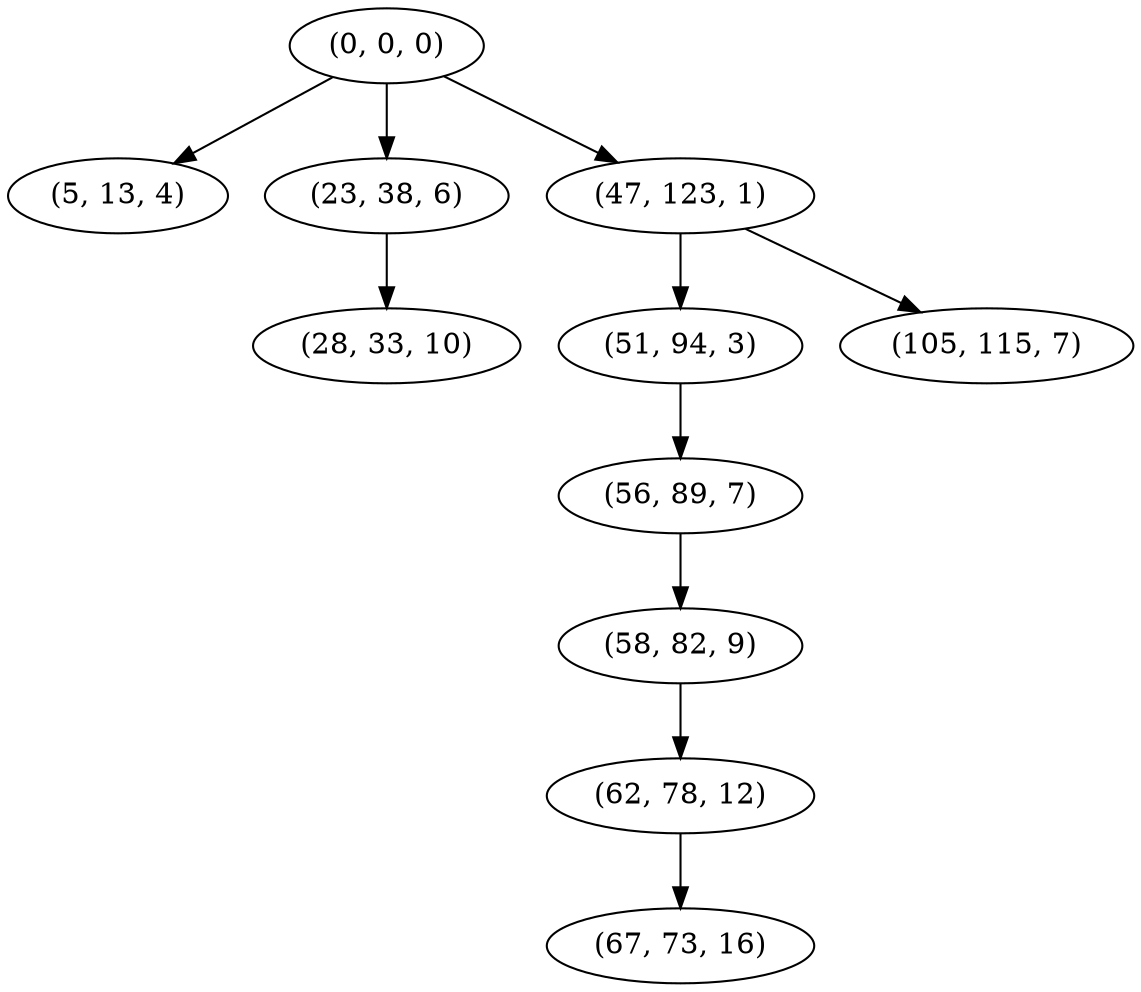 digraph tree {
    "(0, 0, 0)";
    "(5, 13, 4)";
    "(23, 38, 6)";
    "(28, 33, 10)";
    "(47, 123, 1)";
    "(51, 94, 3)";
    "(56, 89, 7)";
    "(58, 82, 9)";
    "(62, 78, 12)";
    "(67, 73, 16)";
    "(105, 115, 7)";
    "(0, 0, 0)" -> "(5, 13, 4)";
    "(0, 0, 0)" -> "(23, 38, 6)";
    "(0, 0, 0)" -> "(47, 123, 1)";
    "(23, 38, 6)" -> "(28, 33, 10)";
    "(47, 123, 1)" -> "(51, 94, 3)";
    "(47, 123, 1)" -> "(105, 115, 7)";
    "(51, 94, 3)" -> "(56, 89, 7)";
    "(56, 89, 7)" -> "(58, 82, 9)";
    "(58, 82, 9)" -> "(62, 78, 12)";
    "(62, 78, 12)" -> "(67, 73, 16)";
}
